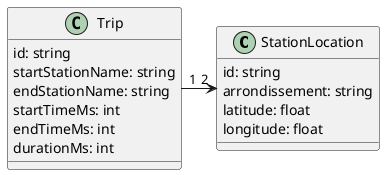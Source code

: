 @startuml model
class StationLocation {
  id: string
  arrondissement: string
  latitude: float
  longitude: float
}

class Trip {
  id: string
  startStationName: string
  endStationName: string
  startTimeMs: int
  endTimeMs: int
  durationMs: int
}

Trip "1" -> "2" StationLocation 

@enduml
